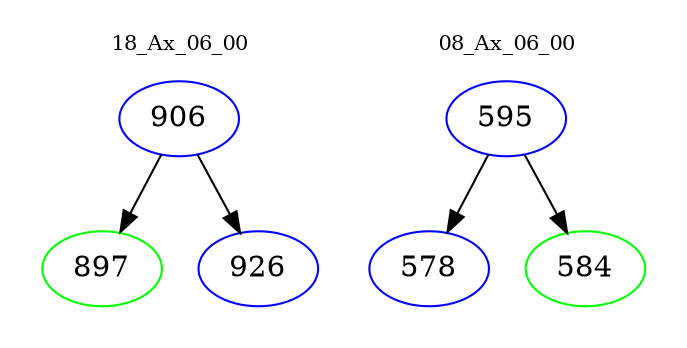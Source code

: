 digraph{
subgraph cluster_0 {
color = white
label = "18_Ax_06_00";
fontsize=10;
T0_906 [label="906", color="blue"]
T0_906 -> T0_897 [color="black"]
T0_897 [label="897", color="green"]
T0_906 -> T0_926 [color="black"]
T0_926 [label="926", color="blue"]
}
subgraph cluster_1 {
color = white
label = "08_Ax_06_00";
fontsize=10;
T1_595 [label="595", color="blue"]
T1_595 -> T1_578 [color="black"]
T1_578 [label="578", color="blue"]
T1_595 -> T1_584 [color="black"]
T1_584 [label="584", color="green"]
}
}
